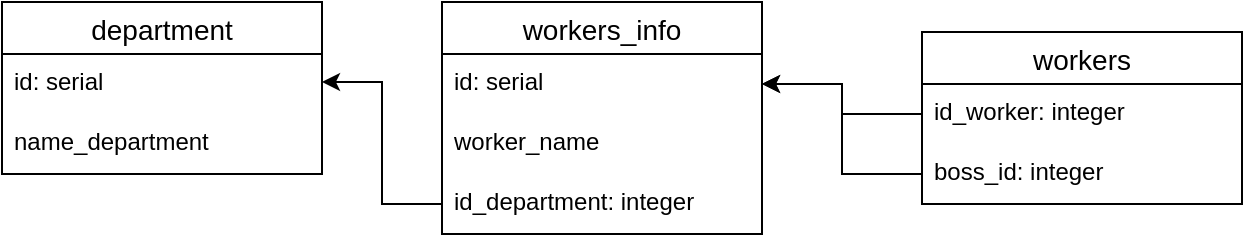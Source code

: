 <mxfile version="15.5.0" type="github">
  <diagram id="hBdVbUmBn0LWeelqXv6n" name="Page-1">
    <mxGraphModel dx="1038" dy="579" grid="1" gridSize="10" guides="1" tooltips="1" connect="1" arrows="1" fold="1" page="1" pageScale="1" pageWidth="827" pageHeight="1169" math="0" shadow="0">
      <root>
        <mxCell id="0" />
        <mxCell id="1" parent="0" />
        <mxCell id="hpTRIgCI55GfEkYRVet0-1" value="workers_info" style="swimlane;fontStyle=0;childLayout=stackLayout;horizontal=1;startSize=26;horizontalStack=0;resizeParent=1;resizeParentMax=0;resizeLast=0;collapsible=1;marginBottom=0;align=center;fontSize=14;" vertex="1" parent="1">
          <mxGeometry x="300" y="310" width="160" height="116" as="geometry" />
        </mxCell>
        <mxCell id="hpTRIgCI55GfEkYRVet0-2" value="id: serial" style="text;strokeColor=none;fillColor=none;spacingLeft=4;spacingRight=4;overflow=hidden;rotatable=0;points=[[0,0.5],[1,0.5]];portConstraint=eastwest;fontSize=12;" vertex="1" parent="hpTRIgCI55GfEkYRVet0-1">
          <mxGeometry y="26" width="160" height="30" as="geometry" />
        </mxCell>
        <mxCell id="hpTRIgCI55GfEkYRVet0-3" value="worker_name" style="text;strokeColor=none;fillColor=none;spacingLeft=4;spacingRight=4;overflow=hidden;rotatable=0;points=[[0,0.5],[1,0.5]];portConstraint=eastwest;fontSize=12;" vertex="1" parent="hpTRIgCI55GfEkYRVet0-1">
          <mxGeometry y="56" width="160" height="30" as="geometry" />
        </mxCell>
        <mxCell id="hpTRIgCI55GfEkYRVet0-4" value="id_department: integer" style="text;strokeColor=none;fillColor=none;spacingLeft=4;spacingRight=4;overflow=hidden;rotatable=0;points=[[0,0.5],[1,0.5]];portConstraint=eastwest;fontSize=12;" vertex="1" parent="hpTRIgCI55GfEkYRVet0-1">
          <mxGeometry y="86" width="160" height="30" as="geometry" />
        </mxCell>
        <mxCell id="hpTRIgCI55GfEkYRVet0-6" value="workers" style="swimlane;fontStyle=0;childLayout=stackLayout;horizontal=1;startSize=26;horizontalStack=0;resizeParent=1;resizeParentMax=0;resizeLast=0;collapsible=1;marginBottom=0;align=center;fontSize=14;" vertex="1" parent="1">
          <mxGeometry x="540" y="325" width="160" height="86" as="geometry" />
        </mxCell>
        <mxCell id="hpTRIgCI55GfEkYRVet0-7" value="id_worker: integer" style="text;strokeColor=none;fillColor=none;spacingLeft=4;spacingRight=4;overflow=hidden;rotatable=0;points=[[0,0.5],[1,0.5]];portConstraint=eastwest;fontSize=12;" vertex="1" parent="hpTRIgCI55GfEkYRVet0-6">
          <mxGeometry y="26" width="160" height="30" as="geometry" />
        </mxCell>
        <mxCell id="hpTRIgCI55GfEkYRVet0-10" value="boss_id: integer" style="text;strokeColor=none;fillColor=none;spacingLeft=4;spacingRight=4;overflow=hidden;rotatable=0;points=[[0,0.5],[1,0.5]];portConstraint=eastwest;fontSize=12;" vertex="1" parent="hpTRIgCI55GfEkYRVet0-6">
          <mxGeometry y="56" width="160" height="30" as="geometry" />
        </mxCell>
        <mxCell id="hpTRIgCI55GfEkYRVet0-12" value="" style="edgeStyle=orthogonalEdgeStyle;rounded=0;orthogonalLoop=1;jettySize=auto;html=1;" edge="1" parent="1" source="hpTRIgCI55GfEkYRVet0-10" target="hpTRIgCI55GfEkYRVet0-2">
          <mxGeometry relative="1" as="geometry" />
        </mxCell>
        <mxCell id="hpTRIgCI55GfEkYRVet0-13" value="" style="edgeStyle=orthogonalEdgeStyle;rounded=0;orthogonalLoop=1;jettySize=auto;html=1;entryX=1;entryY=0.5;entryDx=0;entryDy=0;" edge="1" parent="1" source="hpTRIgCI55GfEkYRVet0-7" target="hpTRIgCI55GfEkYRVet0-2">
          <mxGeometry relative="1" as="geometry" />
        </mxCell>
        <mxCell id="hpTRIgCI55GfEkYRVet0-14" value="department" style="swimlane;fontStyle=0;childLayout=stackLayout;horizontal=1;startSize=26;horizontalStack=0;resizeParent=1;resizeParentMax=0;resizeLast=0;collapsible=1;marginBottom=0;align=center;fontSize=14;" vertex="1" parent="1">
          <mxGeometry x="80" y="310" width="160" height="86" as="geometry" />
        </mxCell>
        <mxCell id="hpTRIgCI55GfEkYRVet0-15" value="id: serial" style="text;strokeColor=none;fillColor=none;spacingLeft=4;spacingRight=4;overflow=hidden;rotatable=0;points=[[0,0.5],[1,0.5]];portConstraint=eastwest;fontSize=12;" vertex="1" parent="hpTRIgCI55GfEkYRVet0-14">
          <mxGeometry y="26" width="160" height="30" as="geometry" />
        </mxCell>
        <mxCell id="hpTRIgCI55GfEkYRVet0-16" value="name_department" style="text;strokeColor=none;fillColor=none;spacingLeft=4;spacingRight=4;overflow=hidden;rotatable=0;points=[[0,0.5],[1,0.5]];portConstraint=eastwest;fontSize=12;" vertex="1" parent="hpTRIgCI55GfEkYRVet0-14">
          <mxGeometry y="56" width="160" height="30" as="geometry" />
        </mxCell>
        <mxCell id="hpTRIgCI55GfEkYRVet0-17" value="" style="edgeStyle=orthogonalEdgeStyle;rounded=0;orthogonalLoop=1;jettySize=auto;html=1;" edge="1" parent="1" source="hpTRIgCI55GfEkYRVet0-4">
          <mxGeometry relative="1" as="geometry">
            <mxPoint x="240" y="350" as="targetPoint" />
            <Array as="points">
              <mxPoint x="270" y="411" />
              <mxPoint x="270" y="350" />
            </Array>
          </mxGeometry>
        </mxCell>
      </root>
    </mxGraphModel>
  </diagram>
</mxfile>
